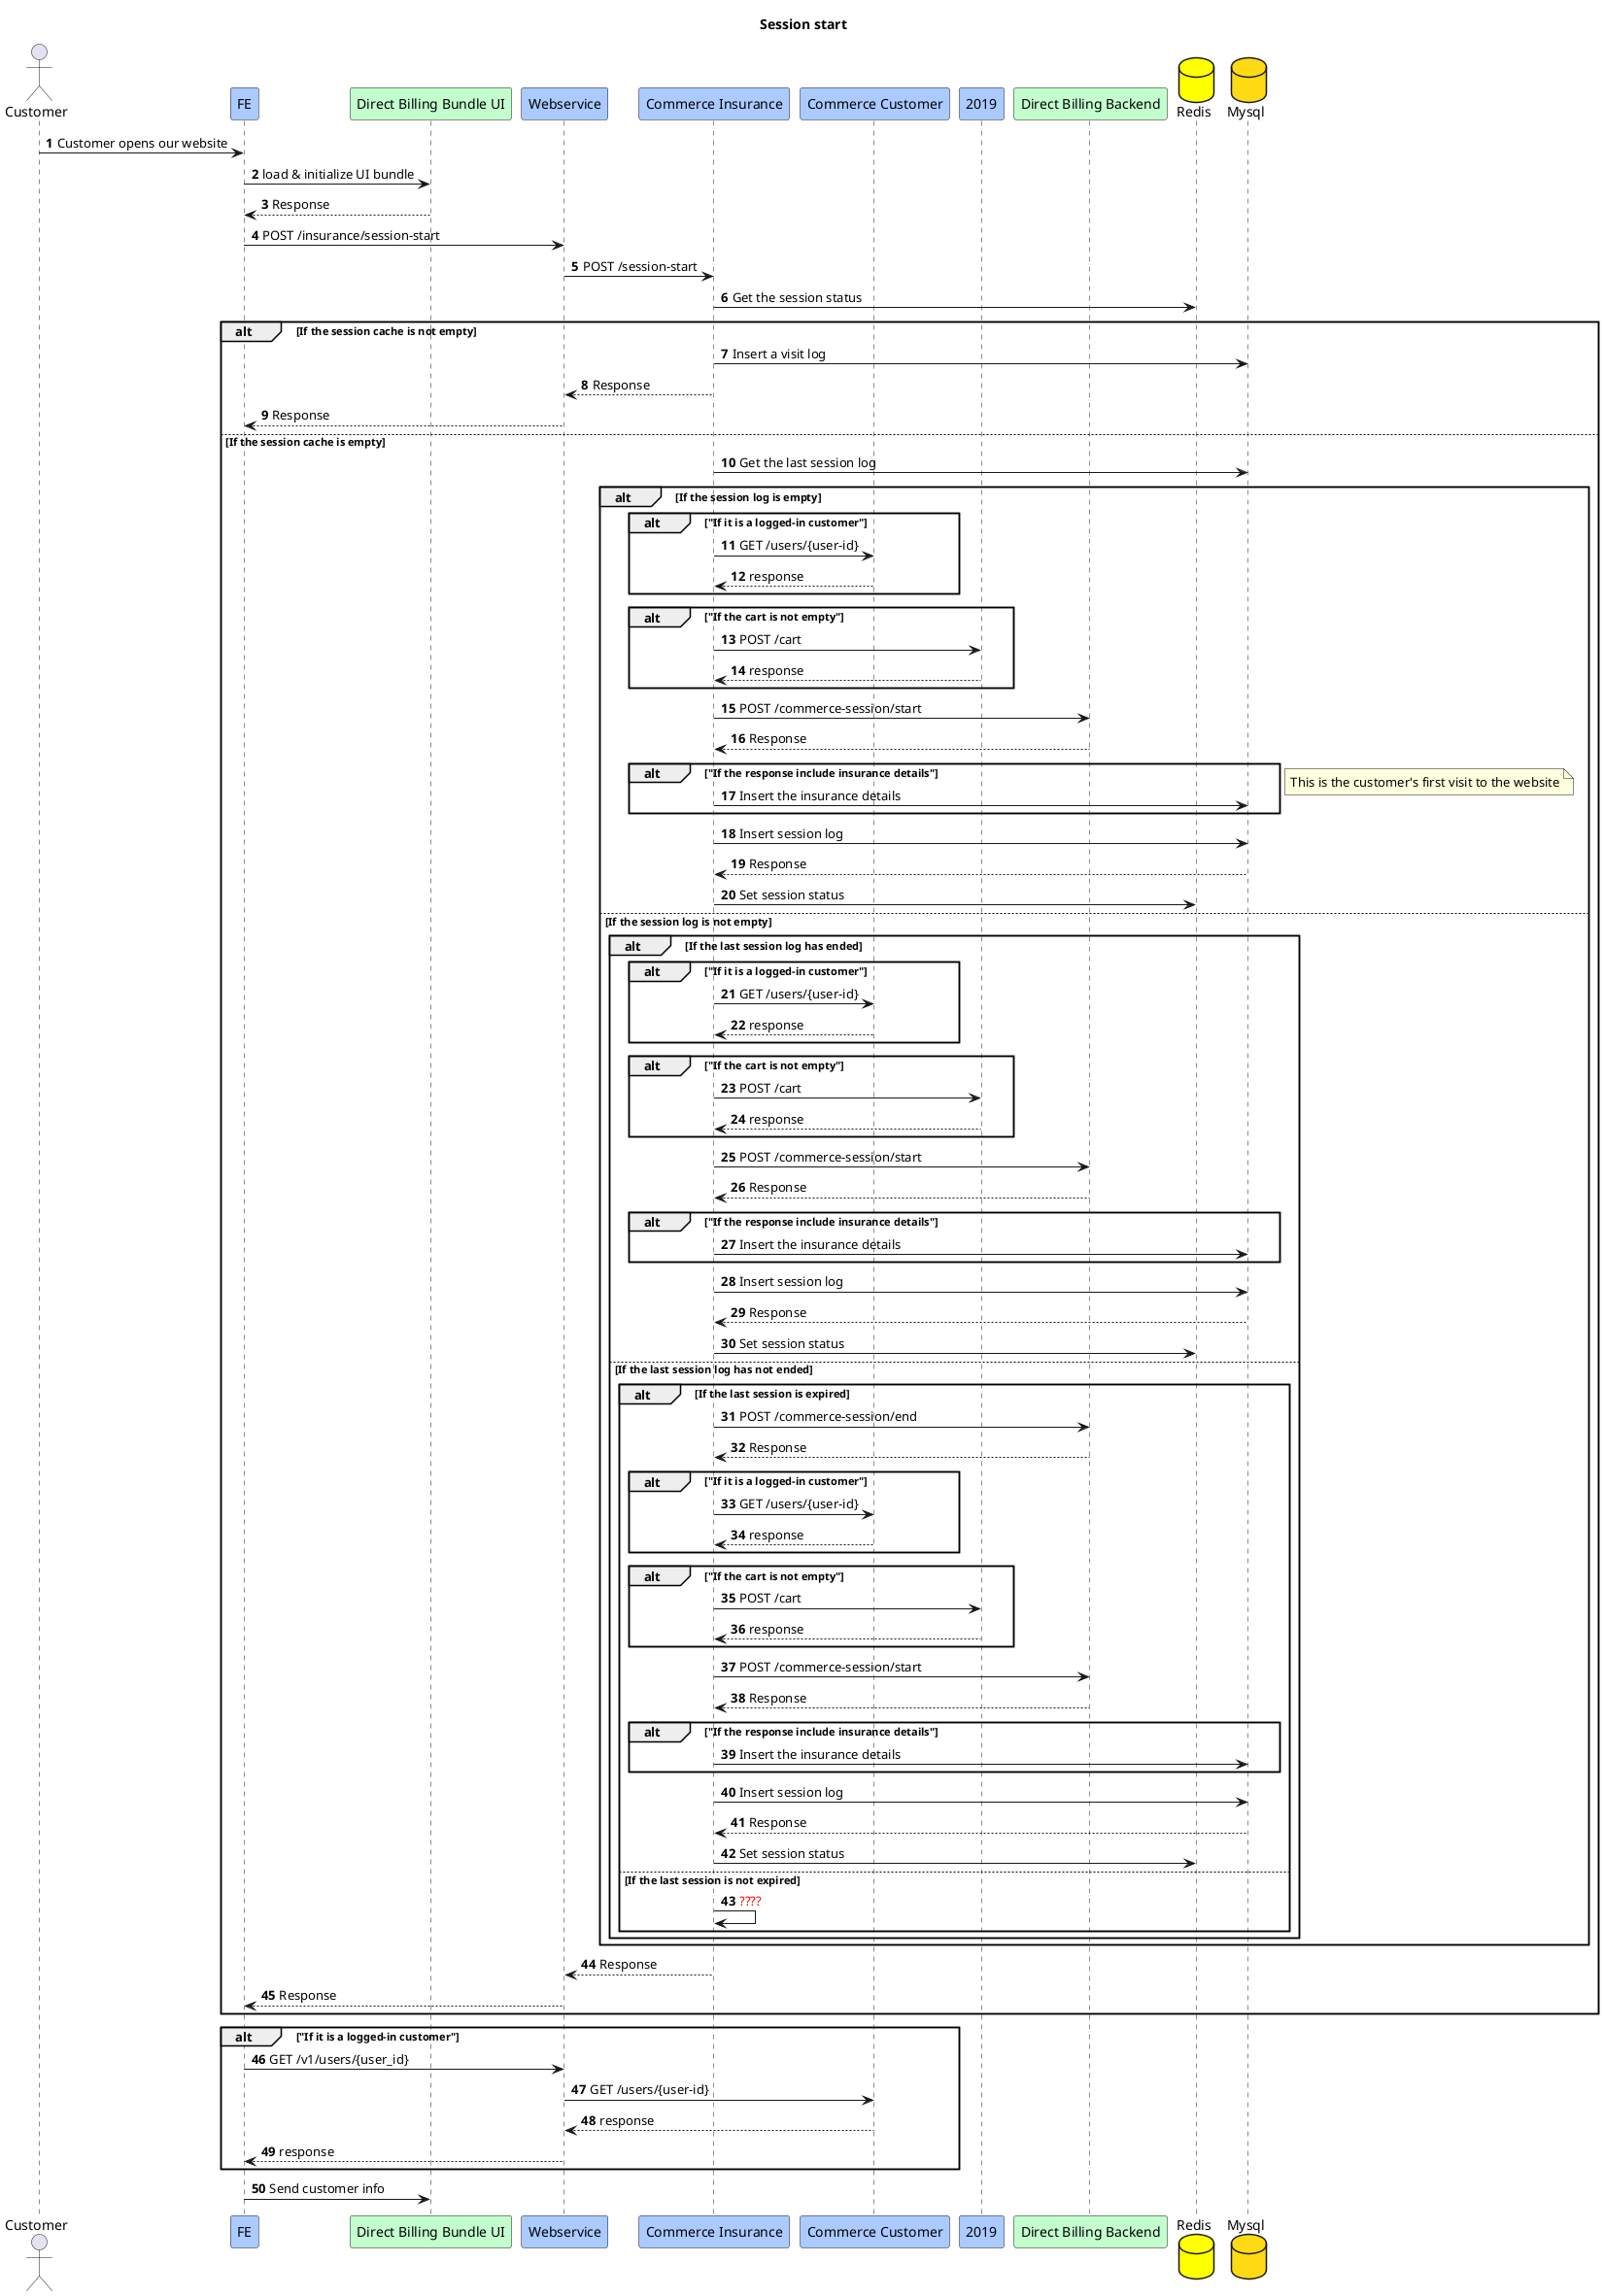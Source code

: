 @startuml
title Session start
actor Customer
participant FE #abcaff
participant "Direct Billing Bundle UI" #c3ffcd
participant "Webservice" #abcaff
participant "Commerce Insurance" #abcaff
participant "Commerce Customer" #abcaff
participant "2019" #abcaff
participant "Direct Billing Backend" #c3ffcd
database "Redis" #yellow
database "Mysql" #fdda14

autonumber
Customer -> FE:Customer opens our website
FE -> "Direct Billing Bundle UI":load & initialize UI bundle
"Direct Billing Bundle UI" --> FE:Response
FE -> "Webservice":POST /insurance/session-start
"Webservice" -> "Commerce Insurance":POST /session-start
"Commerce Insurance" -> "Redis":Get the session status

alt If the session cache is not empty
    "Commerce Insurance" -> "Mysql":Insert a visit log
    "Commerce Insurance" --> "Webservice":Response
    "Webservice" --> FE:Response
else If the session cache is empty
    "Commerce Insurance" -> "Mysql":Get the last session log
    alt If the session log is empty
        alt "If it is a logged-in customer"
           "Commerce Insurance" -> "Commerce Customer":GET /users/{user-id}
           "Commerce Customer" --> "Commerce Insurance":response
        end
        alt "If the cart is not empty"
           "Commerce Insurance" -> 2019:POST /cart
           2019 --> "Commerce Insurance":response
        end
        "Commerce Insurance" -> "Direct Billing Backend":POST /commerce-session/start
        "Direct Billing Backend" --> "Commerce Insurance":Response
        alt "If the response include insurance details"
            "Commerce Insurance" -> "Mysql":Insert the insurance details
        end
        note right
            This is the customer's first visit to the website
        end note
        "Commerce Insurance" -> "Mysql":Insert session log
        "Mysql" --> "Commerce Insurance":Response
        "Commerce Insurance" -> "Redis":Set session status
    else If the session log is not empty
        alt If the last session log has ended
            alt "If it is a logged-in customer"
               "Commerce Insurance" -> "Commerce Customer":GET /users/{user-id}
               "Commerce Customer" --> "Commerce Insurance":response
            end
            alt "If the cart is not empty"
               "Commerce Insurance" -> 2019:POST /cart
               2019 --> "Commerce Insurance":response
            end
            "Commerce Insurance" -> "Direct Billing Backend":POST /commerce-session/start
            "Direct Billing Backend" --> "Commerce Insurance":Response
            alt "If the response include insurance details"
                "Commerce Insurance" -> "Mysql":Insert the insurance details
            end
            "Commerce Insurance" -> "Mysql":Insert session log
            "Mysql" --> "Commerce Insurance":Response
            "Commerce Insurance" -> "Redis":Set session status
        else If the last session log has not ended
            alt If the last session is expired
                "Commerce Insurance" -> "Direct Billing Backend":POST /commerce-session/end
                "Direct Billing Backend" --> "Commerce Insurance":Response
                alt "If it is a logged-in customer"
                   "Commerce Insurance" -> "Commerce Customer":GET /users/{user-id}
                   "Commerce Customer" --> "Commerce Insurance":response
                end
                alt "If the cart is not empty"
                   "Commerce Insurance" -> 2019:POST /cart
                   2019 --> "Commerce Insurance":response
                end
                "Commerce Insurance" -> "Direct Billing Backend":POST /commerce-session/start
                "Direct Billing Backend" --> "Commerce Insurance":Response
                alt "If the response include insurance details"
                    "Commerce Insurance" -> "Mysql":Insert the insurance details
                end
                "Commerce Insurance" -> "Mysql":Insert session log
                "Mysql" --> "Commerce Insurance":Response
                "Commerce Insurance" -> "Redis":Set session status
            else If the last session is not expired
                "Commerce Insurance" -> "Commerce Insurance":<font color=red>????
            end
        end
    end
    "Commerce Insurance" --> "Webservice":Response
     "Webservice" --> FE:Response
end

alt "If it is a logged-in customer"
    FE -> "Webservice":GET /v1/users/{user_id}
    "Webservice" -> "Commerce Customer":GET /users/{user-id}
    "Commerce Customer" --> "Webservice":response
    "Webservice" -->FE:response
end
FE -> "Direct Billing Bundle UI":Send customer info

@enduml

